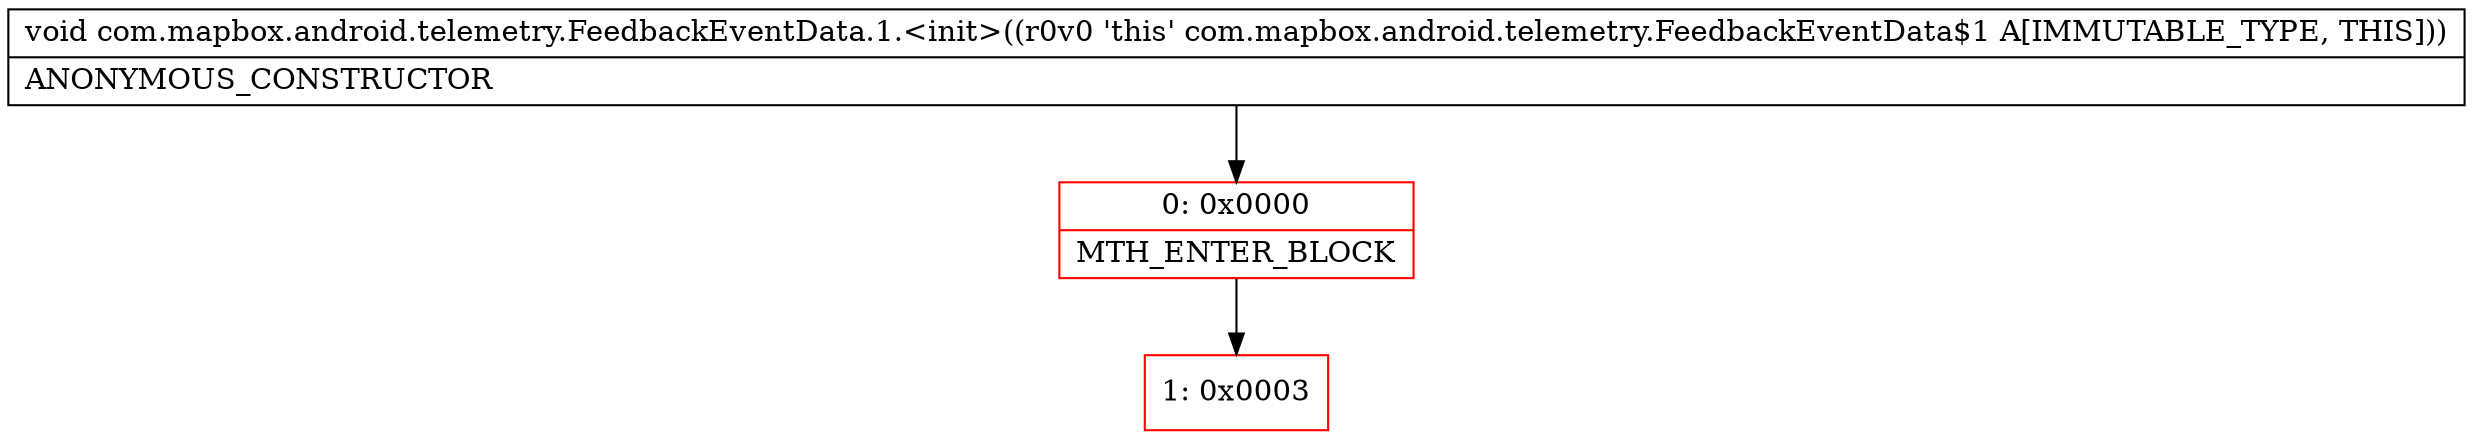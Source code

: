 digraph "CFG forcom.mapbox.android.telemetry.FeedbackEventData.1.\<init\>()V" {
subgraph cluster_Region_507155710 {
label = "R(0)";
node [shape=record,color=blue];
}
Node_0 [shape=record,color=red,label="{0\:\ 0x0000|MTH_ENTER_BLOCK\l}"];
Node_1 [shape=record,color=red,label="{1\:\ 0x0003}"];
MethodNode[shape=record,label="{void com.mapbox.android.telemetry.FeedbackEventData.1.\<init\>((r0v0 'this' com.mapbox.android.telemetry.FeedbackEventData$1 A[IMMUTABLE_TYPE, THIS]))  | ANONYMOUS_CONSTRUCTOR\l}"];
MethodNode -> Node_0;
Node_0 -> Node_1;
}

